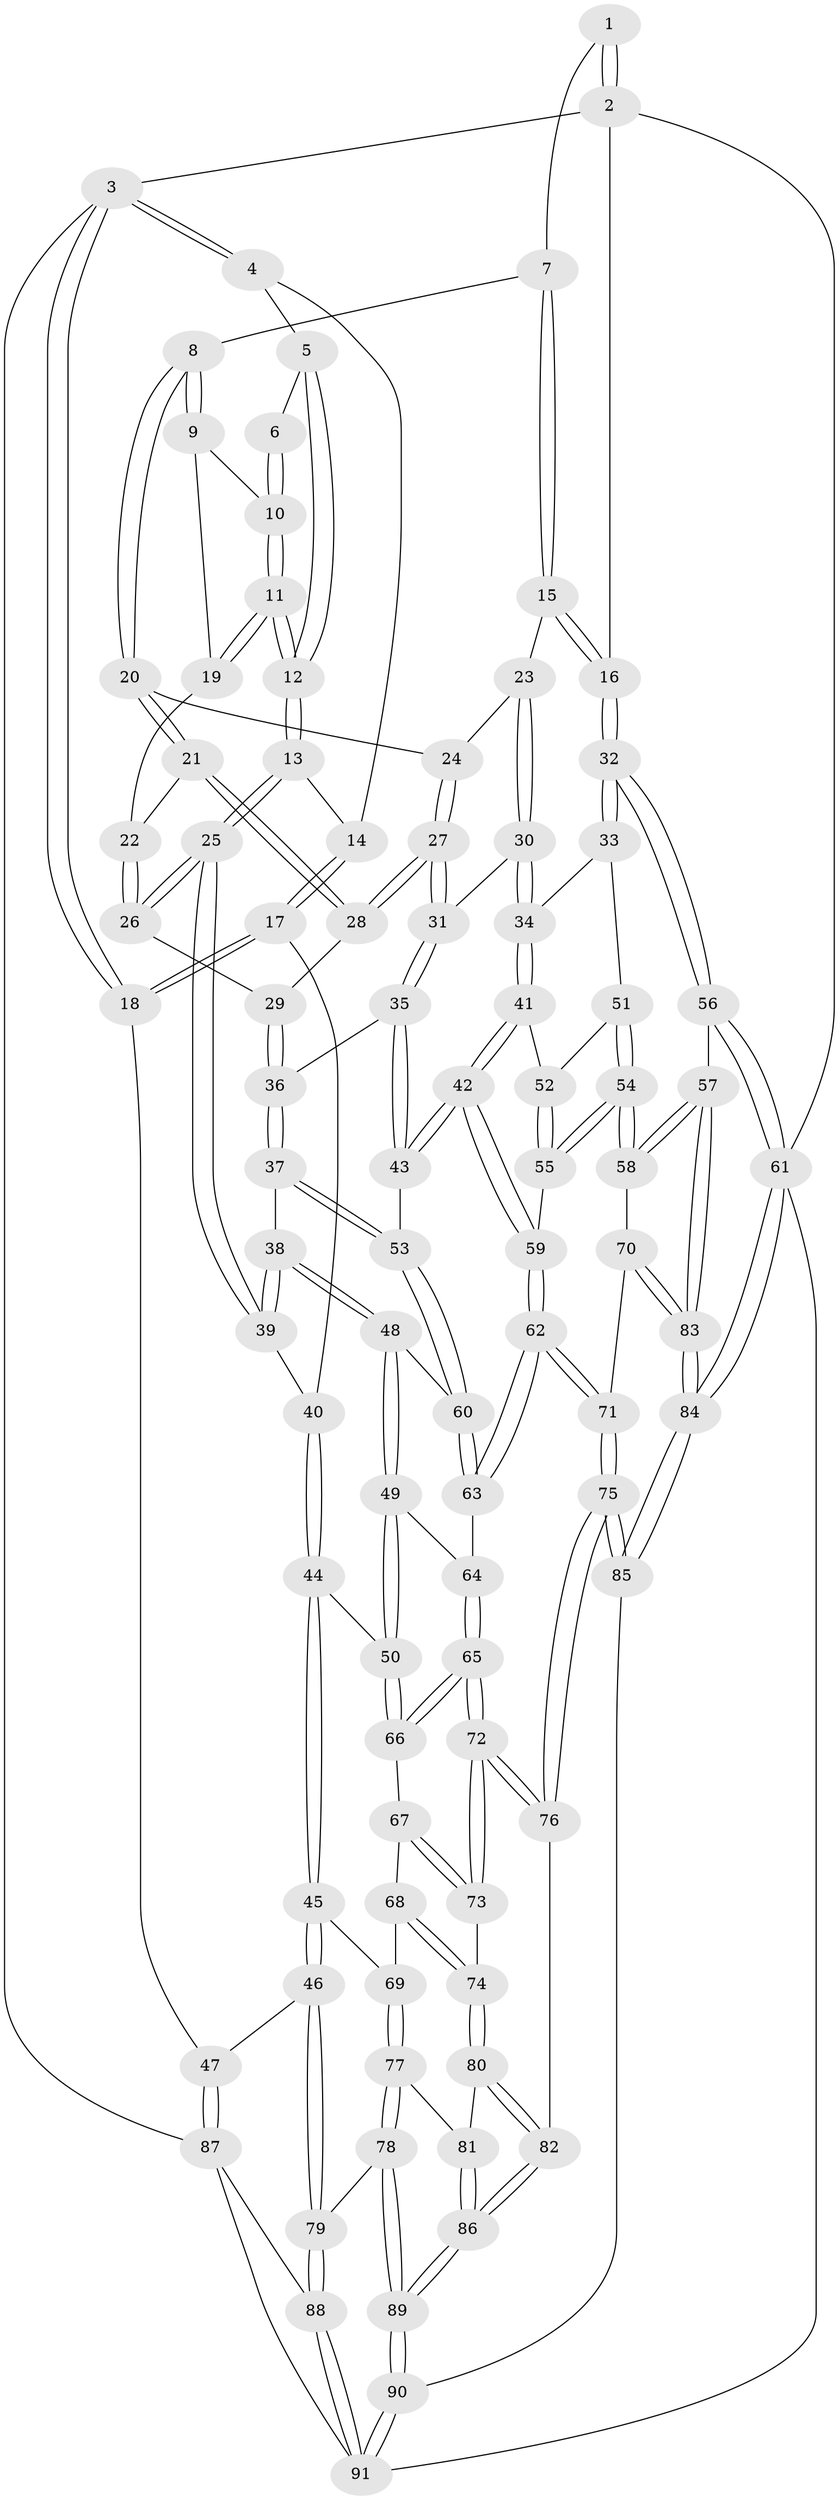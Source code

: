 // coarse degree distribution, {7: 0.027777777777777776, 5: 0.2777777777777778, 2: 0.027777777777777776, 4: 0.4722222222222222, 3: 0.08333333333333333, 6: 0.1111111111111111}
// Generated by graph-tools (version 1.1) at 2025/21/03/04/25 18:21:14]
// undirected, 91 vertices, 224 edges
graph export_dot {
graph [start="1"]
  node [color=gray90,style=filled];
  1 [pos="+0.637540829170317+0"];
  2 [pos="+1+0"];
  3 [pos="+0+0"];
  4 [pos="+0.09882936855152928+0"];
  5 [pos="+0.24839124026777165+0"];
  6 [pos="+0.6256843882339042+0"];
  7 [pos="+0.7619049848958737+0.10218848373113448"];
  8 [pos="+0.7069700760747869+0.1597329292784003"];
  9 [pos="+0.6462081782928417+0.14813528166084997"];
  10 [pos="+0.5938364382429876+0"];
  11 [pos="+0.44198732578691124+0.18296991493219503"];
  12 [pos="+0.41036709699931834+0.20356629923168035"];
  13 [pos="+0.3996849320739536+0.24174401278510008"];
  14 [pos="+0.1542118325862735+0.07957823436833569"];
  15 [pos="+0.997127590235594+0.12507025579219233"];
  16 [pos="+1+0"];
  17 [pos="+0.14082349970492428+0.2822247737301077"];
  18 [pos="+0+0.31330892699825874"];
  19 [pos="+0.630400723277056+0.16242289849327987"];
  20 [pos="+0.735030457934121+0.22884022299345722"];
  21 [pos="+0.6898284949071506+0.28333693386328135"];
  22 [pos="+0.6217727490125998+0.2242269575586128"];
  23 [pos="+0.8545342142527557+0.24931172202396384"];
  24 [pos="+0.8353466372548493+0.2520389550975315"];
  25 [pos="+0.39129820045248725+0.2973483132838096"];
  26 [pos="+0.5199761159704237+0.3079933099602228"];
  27 [pos="+0.7365749577241495+0.37459787992401555"];
  28 [pos="+0.683332843139634+0.30759212677274256"];
  29 [pos="+0.5884999444816353+0.33577141276340294"];
  30 [pos="+0.8690329078985121+0.39868143511067294"];
  31 [pos="+0.7456099091318557+0.414840721156671"];
  32 [pos="+1+0.4620538086903636"];
  33 [pos="+0.9300476948982825+0.43973146317372447"];
  34 [pos="+0.9284311649502217+0.439361067003414"];
  35 [pos="+0.725203703973275+0.45002191822780996"];
  36 [pos="+0.6311297102838977+0.4384953811313894"];
  37 [pos="+0.5653329418587215+0.49194311255435585"];
  38 [pos="+0.4642920120197689+0.475547838564824"];
  39 [pos="+0.37557512838241813+0.31796118276346697"];
  40 [pos="+0.2733634157603148+0.35227339482539405"];
  41 [pos="+0.8219443851809703+0.5220202727470521"];
  42 [pos="+0.7734009204610224+0.5491010349616599"];
  43 [pos="+0.7341820752967925+0.49370429295703583"];
  44 [pos="+0.22735308287544234+0.47224204385643365"];
  45 [pos="+0.09873519169134645+0.6200254361270776"];
  46 [pos="+0+0.6588567369777414"];
  47 [pos="+0+0.6582012577854033"];
  48 [pos="+0.4380598775999601+0.6063056268059153"];
  49 [pos="+0.41414112335704617+0.6366157528890294"];
  50 [pos="+0.40371349735925977+0.6425822592623814"];
  51 [pos="+0.8867932808284213+0.5401056418956756"];
  52 [pos="+0.8747109053169195+0.542516201337049"];
  53 [pos="+0.6116661754214259+0.5705516541884501"];
  54 [pos="+0.9170564135580505+0.6649250490078334"];
  55 [pos="+0.8310192666931517+0.6485770579893086"];
  56 [pos="+1+0.6962985772174529"];
  57 [pos="+1+0.6984103961274063"];
  58 [pos="+1+0.7111028928302875"];
  59 [pos="+0.7845785015812384+0.6420115880856093"];
  60 [pos="+0.6104686115037155+0.6247397544594651"];
  61 [pos="+1+1"];
  62 [pos="+0.6877904976595396+0.7233329091883971"];
  63 [pos="+0.6576780438012639+0.6990275917237467"];
  64 [pos="+0.5137047047258158+0.7098362096626795"];
  65 [pos="+0.49219940011778984+0.8232270107635473"];
  66 [pos="+0.40134003282103903+0.6458045394344323"];
  67 [pos="+0.38780249820061097+0.6577825199025441"];
  68 [pos="+0.3312760365372268+0.6958496616361812"];
  69 [pos="+0.27089843045353945+0.7247105952805022"];
  70 [pos="+0.8646091321386743+0.8482115916464422"];
  71 [pos="+0.6872247072042209+0.7567921503817924"];
  72 [pos="+0.49261803168851187+0.826957928257733"];
  73 [pos="+0.4380197986902953+0.8369199837647204"];
  74 [pos="+0.4346716450957268+0.8382552162032837"];
  75 [pos="+0.6193589901003783+0.8801502728523634"];
  76 [pos="+0.5851217940247696+0.8721274491834428"];
  77 [pos="+0.2780728518557664+0.8631984412638699"];
  78 [pos="+0.2496824141623672+0.9061461509953511"];
  79 [pos="+0.21697171845257343+0.9347665778495335"];
  80 [pos="+0.4190218145329285+0.8485768426553808"];
  81 [pos="+0.3360956699557781+0.8629120772981163"];
  82 [pos="+0.4377839278947393+0.9544908997427141"];
  83 [pos="+0.8346554851776357+1"];
  84 [pos="+0.7798640611919083+1"];
  85 [pos="+0.7118265427135121+1"];
  86 [pos="+0.4287478609006455+0.9735166221721712"];
  87 [pos="+0+0.7585785579176143"];
  88 [pos="+0.17706975219100232+1"];
  89 [pos="+0.4228691180295785+1"];
  90 [pos="+0.48926237398590056+1"];
  91 [pos="+0.15535751774319873+1"];
  1 -- 2;
  1 -- 2;
  1 -- 7;
  2 -- 3;
  2 -- 16;
  2 -- 61;
  3 -- 4;
  3 -- 4;
  3 -- 18;
  3 -- 18;
  3 -- 87;
  4 -- 5;
  4 -- 14;
  5 -- 6;
  5 -- 12;
  5 -- 12;
  6 -- 10;
  6 -- 10;
  7 -- 8;
  7 -- 15;
  7 -- 15;
  8 -- 9;
  8 -- 9;
  8 -- 20;
  8 -- 20;
  9 -- 10;
  9 -- 19;
  10 -- 11;
  10 -- 11;
  11 -- 12;
  11 -- 12;
  11 -- 19;
  11 -- 19;
  12 -- 13;
  12 -- 13;
  13 -- 14;
  13 -- 25;
  13 -- 25;
  14 -- 17;
  14 -- 17;
  15 -- 16;
  15 -- 16;
  15 -- 23;
  16 -- 32;
  16 -- 32;
  17 -- 18;
  17 -- 18;
  17 -- 40;
  18 -- 47;
  19 -- 22;
  20 -- 21;
  20 -- 21;
  20 -- 24;
  21 -- 22;
  21 -- 28;
  21 -- 28;
  22 -- 26;
  22 -- 26;
  23 -- 24;
  23 -- 30;
  23 -- 30;
  24 -- 27;
  24 -- 27;
  25 -- 26;
  25 -- 26;
  25 -- 39;
  25 -- 39;
  26 -- 29;
  27 -- 28;
  27 -- 28;
  27 -- 31;
  27 -- 31;
  28 -- 29;
  29 -- 36;
  29 -- 36;
  30 -- 31;
  30 -- 34;
  30 -- 34;
  31 -- 35;
  31 -- 35;
  32 -- 33;
  32 -- 33;
  32 -- 56;
  32 -- 56;
  33 -- 34;
  33 -- 51;
  34 -- 41;
  34 -- 41;
  35 -- 36;
  35 -- 43;
  35 -- 43;
  36 -- 37;
  36 -- 37;
  37 -- 38;
  37 -- 53;
  37 -- 53;
  38 -- 39;
  38 -- 39;
  38 -- 48;
  38 -- 48;
  39 -- 40;
  40 -- 44;
  40 -- 44;
  41 -- 42;
  41 -- 42;
  41 -- 52;
  42 -- 43;
  42 -- 43;
  42 -- 59;
  42 -- 59;
  43 -- 53;
  44 -- 45;
  44 -- 45;
  44 -- 50;
  45 -- 46;
  45 -- 46;
  45 -- 69;
  46 -- 47;
  46 -- 79;
  46 -- 79;
  47 -- 87;
  47 -- 87;
  48 -- 49;
  48 -- 49;
  48 -- 60;
  49 -- 50;
  49 -- 50;
  49 -- 64;
  50 -- 66;
  50 -- 66;
  51 -- 52;
  51 -- 54;
  51 -- 54;
  52 -- 55;
  52 -- 55;
  53 -- 60;
  53 -- 60;
  54 -- 55;
  54 -- 55;
  54 -- 58;
  54 -- 58;
  55 -- 59;
  56 -- 57;
  56 -- 61;
  56 -- 61;
  57 -- 58;
  57 -- 58;
  57 -- 83;
  57 -- 83;
  58 -- 70;
  59 -- 62;
  59 -- 62;
  60 -- 63;
  60 -- 63;
  61 -- 84;
  61 -- 84;
  61 -- 91;
  62 -- 63;
  62 -- 63;
  62 -- 71;
  62 -- 71;
  63 -- 64;
  64 -- 65;
  64 -- 65;
  65 -- 66;
  65 -- 66;
  65 -- 72;
  65 -- 72;
  66 -- 67;
  67 -- 68;
  67 -- 73;
  67 -- 73;
  68 -- 69;
  68 -- 74;
  68 -- 74;
  69 -- 77;
  69 -- 77;
  70 -- 71;
  70 -- 83;
  70 -- 83;
  71 -- 75;
  71 -- 75;
  72 -- 73;
  72 -- 73;
  72 -- 76;
  72 -- 76;
  73 -- 74;
  74 -- 80;
  74 -- 80;
  75 -- 76;
  75 -- 76;
  75 -- 85;
  75 -- 85;
  76 -- 82;
  77 -- 78;
  77 -- 78;
  77 -- 81;
  78 -- 79;
  78 -- 89;
  78 -- 89;
  79 -- 88;
  79 -- 88;
  80 -- 81;
  80 -- 82;
  80 -- 82;
  81 -- 86;
  81 -- 86;
  82 -- 86;
  82 -- 86;
  83 -- 84;
  83 -- 84;
  84 -- 85;
  84 -- 85;
  85 -- 90;
  86 -- 89;
  86 -- 89;
  87 -- 88;
  87 -- 91;
  88 -- 91;
  88 -- 91;
  89 -- 90;
  89 -- 90;
  90 -- 91;
  90 -- 91;
}
